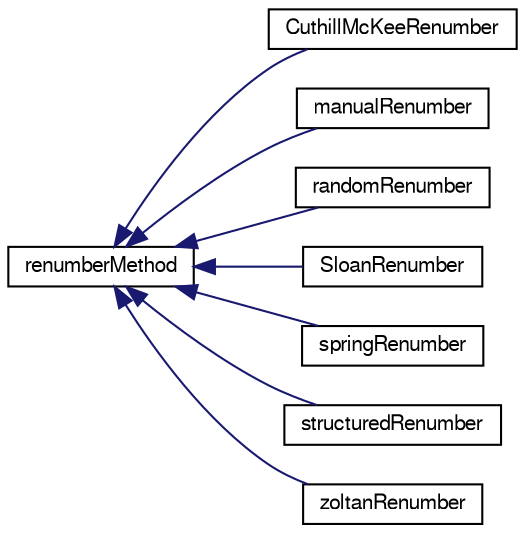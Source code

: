 digraph "Graphical Class Hierarchy"
{
  bgcolor="transparent";
  edge [fontname="FreeSans",fontsize="10",labelfontname="FreeSans",labelfontsize="10"];
  node [fontname="FreeSans",fontsize="10",shape=record];
  rankdir="LR";
  Node1 [label="renumberMethod",height=0.2,width=0.4,color="black",URL="$a02101.html",tooltip="Abstract base class for renumbering. "];
  Node1 -> Node2 [dir="back",color="midnightblue",fontsize="10",style="solid",fontname="FreeSans"];
  Node2 [label="CuthillMcKeeRenumber",height=0.2,width=0.4,color="black",URL="$a00429.html",tooltip="Cuthill-McKee renumbering. "];
  Node1 -> Node3 [dir="back",color="midnightblue",fontsize="10",style="solid",fontname="FreeSans"];
  Node3 [label="manualRenumber",height=0.2,width=0.4,color="black",URL="$a01360.html",tooltip="Renumber given a ordered-to-original cell association in a file. "];
  Node1 -> Node4 [dir="back",color="midnightblue",fontsize="10",style="solid",fontname="FreeSans"];
  Node4 [label="randomRenumber",height=0.2,width=0.4,color="black",URL="$a02007.html",tooltip="Random renumber. Just to see effect of renumbering. "];
  Node1 -> Node5 [dir="back",color="midnightblue",fontsize="10",style="solid",fontname="FreeSans"];
  Node5 [label="SloanRenumber",height=0.2,width=0.4,color="black",URL="$a02276.html",tooltip="Sloan renumbering algorithm. "];
  Node1 -> Node6 [dir="back",color="midnightblue",fontsize="10",style="solid",fontname="FreeSans"];
  Node6 [label="springRenumber",height=0.2,width=0.4,color="black",URL="$a02343.html",tooltip="Use spring analogy - attract neighbouring cells according to the distance of their cell indices..."];
  Node1 -> Node7 [dir="back",color="midnightblue",fontsize="10",style="solid",fontname="FreeSans"];
  Node7 [label="structuredRenumber",height=0.2,width=0.4,color="black",URL="$a02391.html",tooltip="Renumbering according to mesh layers. depthFirst = true: first column gets ids 0..nLayer-1, second nLayers..2*nLayers-1 etc. depthFirst = false: first layer gets ids 0,1,2 etc. "];
  Node1 -> Node8 [dir="back",color="midnightblue",fontsize="10",style="solid",fontname="FreeSans"];
  Node8 [label="zoltanRenumber",height=0.2,width=0.4,color="black",URL="$a02821.html",tooltip="Renumber using Zoltan. "];
}
